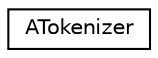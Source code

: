 digraph "Graphical Class Hierarchy"
{
 // LATEX_PDF_SIZE
  edge [fontname="Helvetica",fontsize="10",labelfontname="Helvetica",labelfontsize="10"];
  node [fontname="Helvetica",fontsize="10",shape=record];
  rankdir="LR";
  Node0 [label="ATokenizer",height=0.2,width=0.4,color="black", fillcolor="white", style="filled",URL="$classATokenizer.html",tooltip=" "];
}
